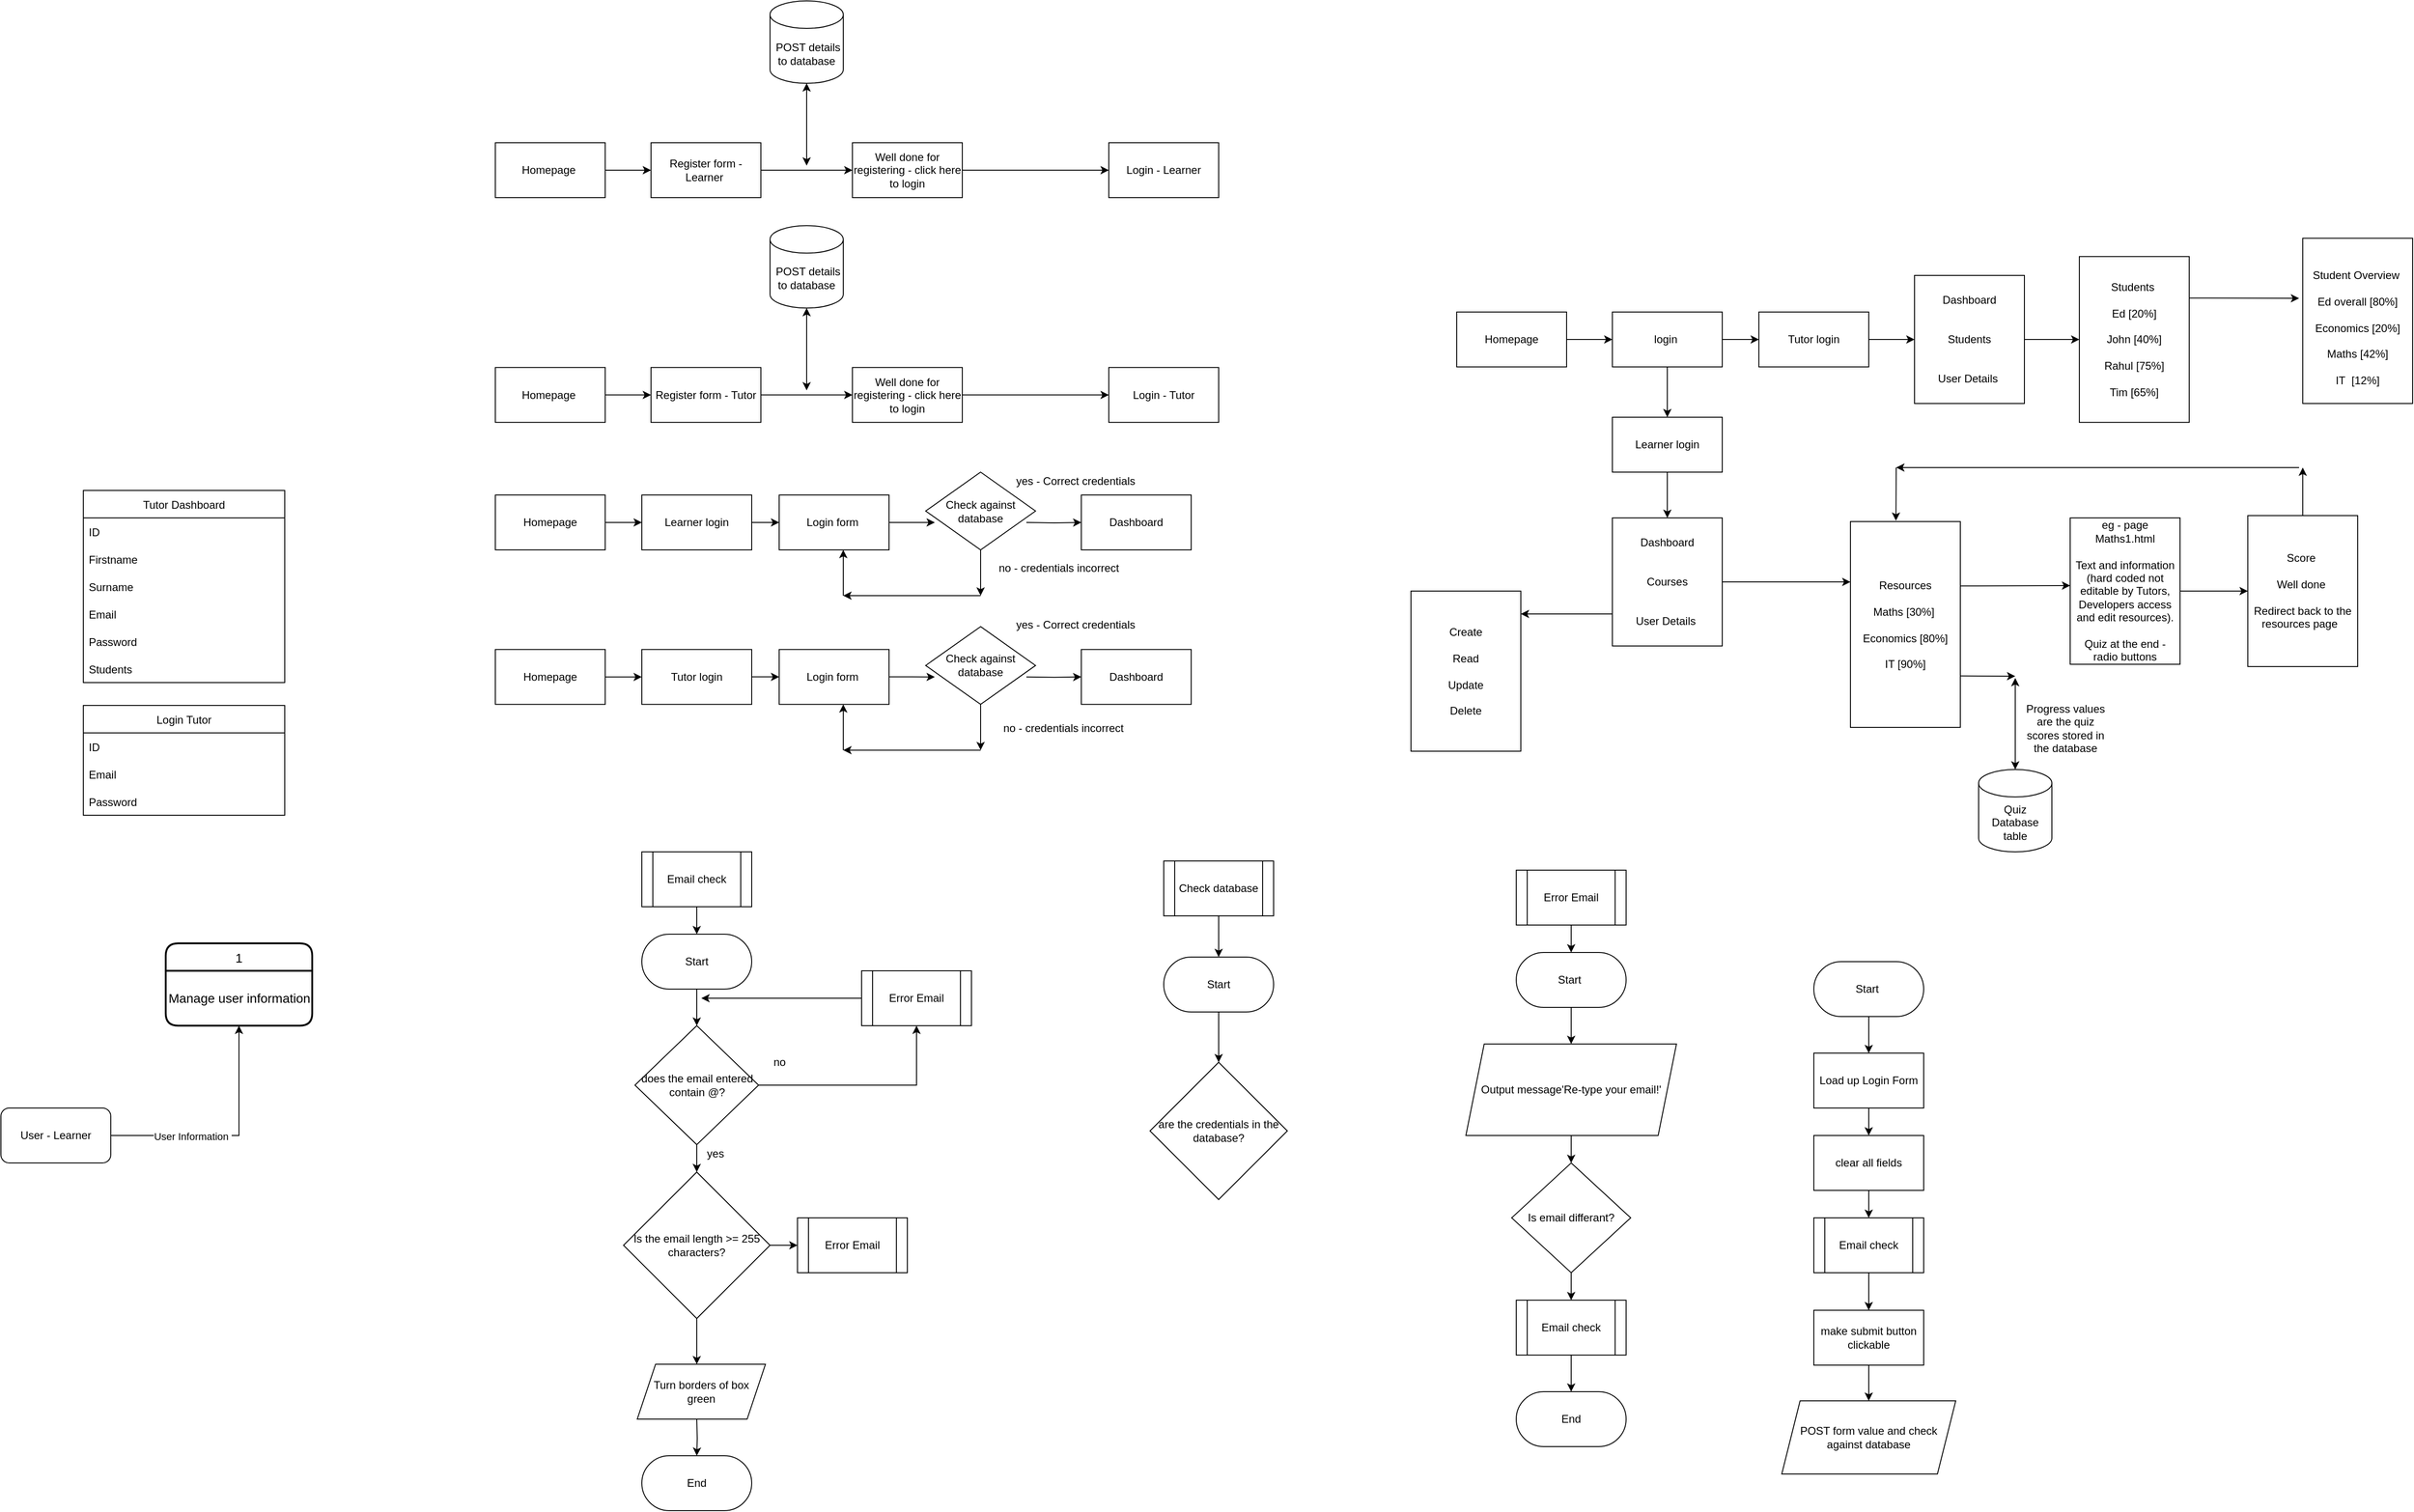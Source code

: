 <mxfile version="16.6.4" type="device"><diagram id="C5RBs43oDa-KdzZeNtuy" name="Page-1"><mxGraphModel dx="2749" dy="1709" grid="1" gridSize="10" guides="1" tooltips="1" connect="1" arrows="1" fold="1" page="1" pageScale="1" pageWidth="1169" pageHeight="827" math="0" shadow="0"><root><mxCell id="WIyWlLk6GJQsqaUBKTNV-0"/><mxCell id="WIyWlLk6GJQsqaUBKTNV-1" parent="WIyWlLk6GJQsqaUBKTNV-0"/><mxCell id="zcesZqk7sd0iMB2f8lA6-4" value="" style="edgeStyle=orthogonalEdgeStyle;rounded=0;orthogonalLoop=1;jettySize=auto;html=1;" parent="WIyWlLk6GJQsqaUBKTNV-1" source="zcesZqk7sd0iMB2f8lA6-0" target="zcesZqk7sd0iMB2f8lA6-1" edge="1"><mxGeometry relative="1" as="geometry"/></mxCell><mxCell id="zcesZqk7sd0iMB2f8lA6-0" value="Homepage&amp;nbsp;" style="rounded=0;whiteSpace=wrap;html=1;" parent="WIyWlLk6GJQsqaUBKTNV-1" vertex="1"><mxGeometry x="-280" y="-95" width="120" height="60" as="geometry"/></mxCell><mxCell id="zcesZqk7sd0iMB2f8lA6-58" value="" style="edgeStyle=orthogonalEdgeStyle;rounded=0;orthogonalLoop=1;jettySize=auto;html=1;" parent="WIyWlLk6GJQsqaUBKTNV-1" source="zcesZqk7sd0iMB2f8lA6-1" target="zcesZqk7sd0iMB2f8lA6-6" edge="1"><mxGeometry relative="1" as="geometry"/></mxCell><mxCell id="zcesZqk7sd0iMB2f8lA6-1" value="Register form - Learner&amp;nbsp;" style="rounded=0;whiteSpace=wrap;html=1;" parent="WIyWlLk6GJQsqaUBKTNV-1" vertex="1"><mxGeometry x="-110" y="-95" width="120" height="60" as="geometry"/></mxCell><mxCell id="zcesZqk7sd0iMB2f8lA6-3" value="&amp;nbsp;POST details to database" style="shape=cylinder3;whiteSpace=wrap;html=1;boundedLbl=1;backgroundOutline=1;size=15;" parent="WIyWlLk6GJQsqaUBKTNV-1" vertex="1"><mxGeometry x="20" y="-250" width="80" height="90" as="geometry"/></mxCell><mxCell id="zcesZqk7sd0iMB2f8lA6-9" value="" style="edgeStyle=orthogonalEdgeStyle;rounded=0;orthogonalLoop=1;jettySize=auto;html=1;" parent="WIyWlLk6GJQsqaUBKTNV-1" source="zcesZqk7sd0iMB2f8lA6-6" target="zcesZqk7sd0iMB2f8lA6-8" edge="1"><mxGeometry relative="1" as="geometry"/></mxCell><mxCell id="zcesZqk7sd0iMB2f8lA6-6" value="Well done for registering - click here to login" style="rounded=0;whiteSpace=wrap;html=1;" parent="WIyWlLk6GJQsqaUBKTNV-1" vertex="1"><mxGeometry x="110" y="-95" width="120" height="60" as="geometry"/></mxCell><mxCell id="zcesZqk7sd0iMB2f8lA6-8" value="Login - Learner" style="rounded=0;whiteSpace=wrap;html=1;" parent="WIyWlLk6GJQsqaUBKTNV-1" vertex="1"><mxGeometry x="390" y="-95" width="120" height="60" as="geometry"/></mxCell><mxCell id="zcesZqk7sd0iMB2f8lA6-16" value="" style="edgeStyle=orthogonalEdgeStyle;rounded=0;orthogonalLoop=1;jettySize=auto;html=1;" parent="WIyWlLk6GJQsqaUBKTNV-1" source="zcesZqk7sd0iMB2f8lA6-10" edge="1"><mxGeometry relative="1" as="geometry"><mxPoint x="200" y="320" as="targetPoint"/></mxGeometry></mxCell><mxCell id="zcesZqk7sd0iMB2f8lA6-10" value="Login form&amp;nbsp;" style="rounded=0;whiteSpace=wrap;html=1;" parent="WIyWlLk6GJQsqaUBKTNV-1" vertex="1"><mxGeometry x="30" y="290" width="120" height="60" as="geometry"/></mxCell><mxCell id="zcesZqk7sd0iMB2f8lA6-19" value="" style="edgeStyle=orthogonalEdgeStyle;rounded=0;orthogonalLoop=1;jettySize=auto;html=1;" parent="WIyWlLk6GJQsqaUBKTNV-1" source="zcesZqk7sd0iMB2f8lA6-11" target="zcesZqk7sd0iMB2f8lA6-18" edge="1"><mxGeometry relative="1" as="geometry"/></mxCell><mxCell id="zcesZqk7sd0iMB2f8lA6-11" value="Homepage" style="rounded=0;whiteSpace=wrap;html=1;" parent="WIyWlLk6GJQsqaUBKTNV-1" vertex="1"><mxGeometry x="-280" y="290" width="120" height="60" as="geometry"/></mxCell><mxCell id="zcesZqk7sd0iMB2f8lA6-21" value="" style="edgeStyle=orthogonalEdgeStyle;rounded=0;orthogonalLoop=1;jettySize=auto;html=1;" parent="WIyWlLk6GJQsqaUBKTNV-1" target="zcesZqk7sd0iMB2f8lA6-17" edge="1"><mxGeometry relative="1" as="geometry"><mxPoint x="300" y="320" as="sourcePoint"/></mxGeometry></mxCell><mxCell id="zcesZqk7sd0iMB2f8lA6-22" style="edgeStyle=orthogonalEdgeStyle;rounded=0;orthogonalLoop=1;jettySize=auto;html=1;" parent="WIyWlLk6GJQsqaUBKTNV-1" edge="1"><mxGeometry relative="1" as="geometry"><mxPoint x="250" y="400" as="targetPoint"/><mxPoint x="250" y="350" as="sourcePoint"/></mxGeometry></mxCell><mxCell id="zcesZqk7sd0iMB2f8lA6-17" value="Dashboard" style="rounded=0;whiteSpace=wrap;html=1;" parent="WIyWlLk6GJQsqaUBKTNV-1" vertex="1"><mxGeometry x="360" y="290" width="120" height="60" as="geometry"/></mxCell><mxCell id="zcesZqk7sd0iMB2f8lA6-20" value="" style="edgeStyle=orthogonalEdgeStyle;rounded=0;orthogonalLoop=1;jettySize=auto;html=1;" parent="WIyWlLk6GJQsqaUBKTNV-1" source="zcesZqk7sd0iMB2f8lA6-18" target="zcesZqk7sd0iMB2f8lA6-10" edge="1"><mxGeometry relative="1" as="geometry"/></mxCell><mxCell id="zcesZqk7sd0iMB2f8lA6-18" value="Learner login" style="rounded=0;whiteSpace=wrap;html=1;" parent="WIyWlLk6GJQsqaUBKTNV-1" vertex="1"><mxGeometry x="-120" y="290" width="120" height="60" as="geometry"/></mxCell><mxCell id="zcesZqk7sd0iMB2f8lA6-23" value="" style="endArrow=classic;html=1;rounded=0;" parent="WIyWlLk6GJQsqaUBKTNV-1" edge="1"><mxGeometry width="50" height="50" relative="1" as="geometry"><mxPoint x="250" y="400" as="sourcePoint"/><mxPoint x="100" y="400" as="targetPoint"/></mxGeometry></mxCell><mxCell id="zcesZqk7sd0iMB2f8lA6-24" value="" style="endArrow=classic;html=1;rounded=0;" parent="WIyWlLk6GJQsqaUBKTNV-1" edge="1"><mxGeometry width="50" height="50" relative="1" as="geometry"><mxPoint x="100" y="400" as="sourcePoint"/><mxPoint x="100" y="350" as="targetPoint"/></mxGeometry></mxCell><mxCell id="zcesZqk7sd0iMB2f8lA6-26" value="" style="edgeStyle=orthogonalEdgeStyle;rounded=0;orthogonalLoop=1;jettySize=auto;html=1;" parent="WIyWlLk6GJQsqaUBKTNV-1" source="zcesZqk7sd0iMB2f8lA6-27" edge="1"><mxGeometry relative="1" as="geometry"><mxPoint x="200" y="488.82" as="targetPoint"/></mxGeometry></mxCell><mxCell id="zcesZqk7sd0iMB2f8lA6-27" value="Login form&amp;nbsp;" style="rounded=0;whiteSpace=wrap;html=1;" parent="WIyWlLk6GJQsqaUBKTNV-1" vertex="1"><mxGeometry x="30" y="458.82" width="120" height="60" as="geometry"/></mxCell><mxCell id="zcesZqk7sd0iMB2f8lA6-28" value="" style="edgeStyle=orthogonalEdgeStyle;rounded=0;orthogonalLoop=1;jettySize=auto;html=1;" parent="WIyWlLk6GJQsqaUBKTNV-1" source="zcesZqk7sd0iMB2f8lA6-29" target="zcesZqk7sd0iMB2f8lA6-35" edge="1"><mxGeometry relative="1" as="geometry"/></mxCell><mxCell id="zcesZqk7sd0iMB2f8lA6-29" value="Homepage" style="rounded=0;whiteSpace=wrap;html=1;" parent="WIyWlLk6GJQsqaUBKTNV-1" vertex="1"><mxGeometry x="-280" y="458.82" width="120" height="60" as="geometry"/></mxCell><mxCell id="zcesZqk7sd0iMB2f8lA6-30" value="" style="edgeStyle=orthogonalEdgeStyle;rounded=0;orthogonalLoop=1;jettySize=auto;html=1;" parent="WIyWlLk6GJQsqaUBKTNV-1" target="zcesZqk7sd0iMB2f8lA6-33" edge="1"><mxGeometry relative="1" as="geometry"><mxPoint x="300" y="488.82" as="sourcePoint"/></mxGeometry></mxCell><mxCell id="zcesZqk7sd0iMB2f8lA6-31" style="edgeStyle=orthogonalEdgeStyle;rounded=0;orthogonalLoop=1;jettySize=auto;html=1;" parent="WIyWlLk6GJQsqaUBKTNV-1" edge="1"><mxGeometry relative="1" as="geometry"><mxPoint x="250" y="568.82" as="targetPoint"/><mxPoint x="250" y="518.82" as="sourcePoint"/></mxGeometry></mxCell><mxCell id="zcesZqk7sd0iMB2f8lA6-33" value="Dashboard" style="rounded=0;whiteSpace=wrap;html=1;" parent="WIyWlLk6GJQsqaUBKTNV-1" vertex="1"><mxGeometry x="360" y="458.82" width="120" height="60" as="geometry"/></mxCell><mxCell id="zcesZqk7sd0iMB2f8lA6-34" value="" style="edgeStyle=orthogonalEdgeStyle;rounded=0;orthogonalLoop=1;jettySize=auto;html=1;" parent="WIyWlLk6GJQsqaUBKTNV-1" source="zcesZqk7sd0iMB2f8lA6-35" target="zcesZqk7sd0iMB2f8lA6-27" edge="1"><mxGeometry relative="1" as="geometry"/></mxCell><mxCell id="zcesZqk7sd0iMB2f8lA6-35" value="Tutor login" style="rounded=0;whiteSpace=wrap;html=1;" parent="WIyWlLk6GJQsqaUBKTNV-1" vertex="1"><mxGeometry x="-120" y="458.82" width="120" height="60" as="geometry"/></mxCell><mxCell id="zcesZqk7sd0iMB2f8lA6-36" value="" style="endArrow=classic;html=1;rounded=0;" parent="WIyWlLk6GJQsqaUBKTNV-1" edge="1"><mxGeometry width="50" height="50" relative="1" as="geometry"><mxPoint x="250" y="568.82" as="sourcePoint"/><mxPoint x="100" y="568.82" as="targetPoint"/></mxGeometry></mxCell><mxCell id="zcesZqk7sd0iMB2f8lA6-37" value="" style="endArrow=classic;html=1;rounded=0;" parent="WIyWlLk6GJQsqaUBKTNV-1" edge="1"><mxGeometry width="50" height="50" relative="1" as="geometry"><mxPoint x="100" y="568.82" as="sourcePoint"/><mxPoint x="100" y="518.82" as="targetPoint"/></mxGeometry></mxCell><mxCell id="zcesZqk7sd0iMB2f8lA6-41" value="" style="edgeStyle=orthogonalEdgeStyle;rounded=0;orthogonalLoop=1;jettySize=auto;html=1;" parent="WIyWlLk6GJQsqaUBKTNV-1" source="zcesZqk7sd0iMB2f8lA6-38" target="zcesZqk7sd0iMB2f8lA6-39" edge="1"><mxGeometry relative="1" as="geometry"/></mxCell><mxCell id="zcesZqk7sd0iMB2f8lA6-38" value="Homepage" style="rounded=0;whiteSpace=wrap;html=1;" parent="WIyWlLk6GJQsqaUBKTNV-1" vertex="1"><mxGeometry x="770" y="90" width="120" height="60" as="geometry"/></mxCell><mxCell id="zcesZqk7sd0iMB2f8lA6-42" value="" style="edgeStyle=orthogonalEdgeStyle;rounded=0;orthogonalLoop=1;jettySize=auto;html=1;" parent="WIyWlLk6GJQsqaUBKTNV-1" source="zcesZqk7sd0iMB2f8lA6-39" target="zcesZqk7sd0iMB2f8lA6-40" edge="1"><mxGeometry relative="1" as="geometry"/></mxCell><mxCell id="zcesZqk7sd0iMB2f8lA6-45" value="" style="edgeStyle=orthogonalEdgeStyle;rounded=0;orthogonalLoop=1;jettySize=auto;html=1;" parent="WIyWlLk6GJQsqaUBKTNV-1" source="zcesZqk7sd0iMB2f8lA6-39" target="zcesZqk7sd0iMB2f8lA6-44" edge="1"><mxGeometry relative="1" as="geometry"/></mxCell><mxCell id="zcesZqk7sd0iMB2f8lA6-39" value="login&amp;nbsp;" style="rounded=0;whiteSpace=wrap;html=1;" parent="WIyWlLk6GJQsqaUBKTNV-1" vertex="1"><mxGeometry x="940" y="90" width="120" height="60" as="geometry"/></mxCell><mxCell id="zcesZqk7sd0iMB2f8lA6-82" value="" style="edgeStyle=orthogonalEdgeStyle;rounded=0;orthogonalLoop=1;jettySize=auto;html=1;" parent="WIyWlLk6GJQsqaUBKTNV-1" source="zcesZqk7sd0iMB2f8lA6-40" target="zcesZqk7sd0iMB2f8lA6-81" edge="1"><mxGeometry relative="1" as="geometry"/></mxCell><mxCell id="zcesZqk7sd0iMB2f8lA6-40" value="Tutor login" style="rounded=0;whiteSpace=wrap;html=1;" parent="WIyWlLk6GJQsqaUBKTNV-1" vertex="1"><mxGeometry x="1100" y="90" width="120" height="60" as="geometry"/></mxCell><mxCell id="zcesZqk7sd0iMB2f8lA6-53" value="" style="edgeStyle=orthogonalEdgeStyle;rounded=0;orthogonalLoop=1;jettySize=auto;html=1;" parent="WIyWlLk6GJQsqaUBKTNV-1" source="zcesZqk7sd0iMB2f8lA6-44" target="zcesZqk7sd0iMB2f8lA6-52" edge="1"><mxGeometry relative="1" as="geometry"/></mxCell><mxCell id="zcesZqk7sd0iMB2f8lA6-44" value="Learner login" style="rounded=0;whiteSpace=wrap;html=1;" parent="WIyWlLk6GJQsqaUBKTNV-1" vertex="1"><mxGeometry x="940" y="205" width="120" height="60" as="geometry"/></mxCell><mxCell id="zcesZqk7sd0iMB2f8lA6-54" style="edgeStyle=orthogonalEdgeStyle;rounded=0;orthogonalLoop=1;jettySize=auto;html=1;" parent="WIyWlLk6GJQsqaUBKTNV-1" source="zcesZqk7sd0iMB2f8lA6-52" edge="1"><mxGeometry relative="1" as="geometry"><mxPoint x="1200" y="385" as="targetPoint"/></mxGeometry></mxCell><mxCell id="zcesZqk7sd0iMB2f8lA6-52" value="Dashboard&lt;br&gt;&lt;br&gt;&amp;nbsp;&lt;br&gt;Courses&lt;br&gt;&lt;br&gt;&lt;br&gt;User Details&amp;nbsp;" style="rounded=0;whiteSpace=wrap;html=1;" parent="WIyWlLk6GJQsqaUBKTNV-1" vertex="1"><mxGeometry x="940" y="315" width="120" height="140" as="geometry"/></mxCell><mxCell id="zcesZqk7sd0iMB2f8lA6-55" value="Resources&lt;br&gt;&lt;br&gt;Maths [30%]&amp;nbsp;&lt;br&gt;&lt;br&gt;Economics [80%]&lt;br&gt;&lt;br&gt;IT [90%]" style="rounded=0;whiteSpace=wrap;html=1;" parent="WIyWlLk6GJQsqaUBKTNV-1" vertex="1"><mxGeometry x="1200" y="319" width="120" height="225" as="geometry"/></mxCell><mxCell id="zcesZqk7sd0iMB2f8lA6-61" value="" style="endArrow=classic;startArrow=classic;html=1;rounded=0;entryX=0.5;entryY=1;entryDx=0;entryDy=0;entryPerimeter=0;" parent="WIyWlLk6GJQsqaUBKTNV-1" target="zcesZqk7sd0iMB2f8lA6-3" edge="1"><mxGeometry width="50" height="50" relative="1" as="geometry"><mxPoint x="60" y="-70" as="sourcePoint"/><mxPoint x="-100" y="-330" as="targetPoint"/></mxGeometry></mxCell><mxCell id="zcesZqk7sd0iMB2f8lA6-62" value="" style="endArrow=classic;html=1;rounded=0;exitX=0;exitY=0.75;exitDx=0;exitDy=0;" parent="WIyWlLk6GJQsqaUBKTNV-1" source="zcesZqk7sd0iMB2f8lA6-52" edge="1"><mxGeometry width="50" height="50" relative="1" as="geometry"><mxPoint x="520" y="440" as="sourcePoint"/><mxPoint x="840" y="420" as="targetPoint"/></mxGeometry></mxCell><mxCell id="zcesZqk7sd0iMB2f8lA6-63" value="Create&lt;br&gt;&lt;br&gt;Read&lt;br&gt;&lt;br&gt;Update &lt;br&gt;&lt;br&gt;Delete" style="rounded=0;whiteSpace=wrap;html=1;" parent="WIyWlLk6GJQsqaUBKTNV-1" vertex="1"><mxGeometry x="720" y="395" width="120" height="175" as="geometry"/></mxCell><mxCell id="zcesZqk7sd0iMB2f8lA6-65" value="Check against database" style="rhombus;whiteSpace=wrap;html=1;" parent="WIyWlLk6GJQsqaUBKTNV-1" vertex="1"><mxGeometry x="190" y="265" width="120" height="85" as="geometry"/></mxCell><mxCell id="zcesZqk7sd0iMB2f8lA6-66" value="Check against database" style="rhombus;whiteSpace=wrap;html=1;" parent="WIyWlLk6GJQsqaUBKTNV-1" vertex="1"><mxGeometry x="190" y="433.82" width="120" height="85" as="geometry"/></mxCell><mxCell id="zcesZqk7sd0iMB2f8lA6-68" value="" style="endArrow=classic;html=1;rounded=0;exitX=1.003;exitY=0.313;exitDx=0;exitDy=0;exitPerimeter=0;" parent="WIyWlLk6GJQsqaUBKTNV-1" source="zcesZqk7sd0iMB2f8lA6-55" edge="1"><mxGeometry width="50" height="50" relative="1" as="geometry"><mxPoint x="860" y="340" as="sourcePoint"/><mxPoint x="1440" y="389" as="targetPoint"/></mxGeometry></mxCell><mxCell id="zcesZqk7sd0iMB2f8lA6-77" value="" style="edgeStyle=orthogonalEdgeStyle;rounded=0;orthogonalLoop=1;jettySize=auto;html=1;" parent="WIyWlLk6GJQsqaUBKTNV-1" source="zcesZqk7sd0iMB2f8lA6-69" target="zcesZqk7sd0iMB2f8lA6-71" edge="1"><mxGeometry relative="1" as="geometry"/></mxCell><mxCell id="zcesZqk7sd0iMB2f8lA6-69" value="eg - page Maths1.html&lt;br&gt;&lt;br&gt;Text and information (hard coded not editable by Tutors, Developers access and edit resources).&lt;br&gt;&lt;br&gt;Quiz at the end - radio buttons" style="rounded=0;whiteSpace=wrap;html=1;" parent="WIyWlLk6GJQsqaUBKTNV-1" vertex="1"><mxGeometry x="1440" y="315" width="120" height="160" as="geometry"/></mxCell><mxCell id="zcesZqk7sd0iMB2f8lA6-70" value="Quiz Database table" style="shape=cylinder3;whiteSpace=wrap;html=1;boundedLbl=1;backgroundOutline=1;size=15;" parent="WIyWlLk6GJQsqaUBKTNV-1" vertex="1"><mxGeometry x="1340" y="590" width="80" height="90" as="geometry"/></mxCell><mxCell id="zcesZqk7sd0iMB2f8lA6-78" style="edgeStyle=orthogonalEdgeStyle;rounded=0;orthogonalLoop=1;jettySize=auto;html=1;" parent="WIyWlLk6GJQsqaUBKTNV-1" source="zcesZqk7sd0iMB2f8lA6-71" edge="1"><mxGeometry relative="1" as="geometry"><mxPoint x="1694" y="260" as="targetPoint"/></mxGeometry></mxCell><mxCell id="zcesZqk7sd0iMB2f8lA6-71" value="Score&amp;nbsp;&lt;br&gt;&amp;nbsp;&lt;br&gt;Well done&amp;nbsp;&lt;br&gt;&lt;br&gt;Redirect back to the resources page&amp;nbsp;&amp;nbsp;" style="rounded=0;whiteSpace=wrap;html=1;" parent="WIyWlLk6GJQsqaUBKTNV-1" vertex="1"><mxGeometry x="1634" y="312.5" width="120" height="165" as="geometry"/></mxCell><mxCell id="zcesZqk7sd0iMB2f8lA6-72" value="" style="endArrow=classic;html=1;rounded=0;exitX=1;exitY=0.75;exitDx=0;exitDy=0;" parent="WIyWlLk6GJQsqaUBKTNV-1" source="zcesZqk7sd0iMB2f8lA6-55" edge="1"><mxGeometry width="50" height="50" relative="1" as="geometry"><mxPoint x="1170" y="310" as="sourcePoint"/><mxPoint x="1380" y="488" as="targetPoint"/></mxGeometry></mxCell><mxCell id="zcesZqk7sd0iMB2f8lA6-75" value="" style="endArrow=classic;startArrow=classic;html=1;rounded=0;" parent="WIyWlLk6GJQsqaUBKTNV-1" edge="1"><mxGeometry width="50" height="50" relative="1" as="geometry"><mxPoint x="1380" y="590" as="sourcePoint"/><mxPoint x="1380" y="490" as="targetPoint"/></mxGeometry></mxCell><mxCell id="zcesZqk7sd0iMB2f8lA6-76" value="Progress values are the quiz scores stored in the database" style="text;html=1;strokeColor=none;fillColor=none;align=center;verticalAlign=middle;whiteSpace=wrap;rounded=0;" parent="WIyWlLk6GJQsqaUBKTNV-1" vertex="1"><mxGeometry x="1390" y="475" width="90" height="140" as="geometry"/></mxCell><mxCell id="zcesZqk7sd0iMB2f8lA6-79" value="" style="endArrow=classic;html=1;rounded=0;" parent="WIyWlLk6GJQsqaUBKTNV-1" edge="1"><mxGeometry width="50" height="50" relative="1" as="geometry"><mxPoint x="1690" y="260" as="sourcePoint"/><mxPoint x="1250" y="260" as="targetPoint"/></mxGeometry></mxCell><mxCell id="zcesZqk7sd0iMB2f8lA6-80" value="" style="endArrow=classic;html=1;rounded=0;entryX=0.414;entryY=-0.004;entryDx=0;entryDy=0;entryPerimeter=0;" parent="WIyWlLk6GJQsqaUBKTNV-1" target="zcesZqk7sd0iMB2f8lA6-55" edge="1"><mxGeometry width="50" height="50" relative="1" as="geometry"><mxPoint x="1250" y="260" as="sourcePoint"/><mxPoint x="1220" y="230" as="targetPoint"/></mxGeometry></mxCell><mxCell id="zcesZqk7sd0iMB2f8lA6-86" value="" style="edgeStyle=orthogonalEdgeStyle;rounded=0;orthogonalLoop=1;jettySize=auto;html=1;" parent="WIyWlLk6GJQsqaUBKTNV-1" source="zcesZqk7sd0iMB2f8lA6-81" target="zcesZqk7sd0iMB2f8lA6-83" edge="1"><mxGeometry relative="1" as="geometry"/></mxCell><mxCell id="zcesZqk7sd0iMB2f8lA6-81" value="Dashboard&lt;br&gt;&lt;br&gt;&amp;nbsp;&lt;br&gt;Students&lt;br&gt;&lt;br&gt;&lt;br&gt;User Details&amp;nbsp;" style="rounded=0;whiteSpace=wrap;html=1;" parent="WIyWlLk6GJQsqaUBKTNV-1" vertex="1"><mxGeometry x="1270" y="50" width="120" height="140" as="geometry"/></mxCell><mxCell id="zcesZqk7sd0iMB2f8lA6-83" value="Students&amp;nbsp;&lt;br&gt;&lt;br&gt;Ed [20%]&lt;br&gt;&lt;br&gt;John [40%]&lt;br&gt;&lt;br&gt;Rahul [75%]&lt;br&gt;&lt;br&gt;Tim [65%]" style="rounded=0;whiteSpace=wrap;html=1;" parent="WIyWlLk6GJQsqaUBKTNV-1" vertex="1"><mxGeometry x="1450" y="29.38" width="120" height="181.25" as="geometry"/></mxCell><mxCell id="zcesZqk7sd0iMB2f8lA6-87" value="" style="endArrow=classic;html=1;rounded=0;exitX=1;exitY=0.25;exitDx=0;exitDy=0;" parent="WIyWlLk6GJQsqaUBKTNV-1" source="zcesZqk7sd0iMB2f8lA6-83" edge="1"><mxGeometry width="50" height="50" relative="1" as="geometry"><mxPoint x="1250" y="270" as="sourcePoint"/><mxPoint x="1690" y="75" as="targetPoint"/></mxGeometry></mxCell><mxCell id="zcesZqk7sd0iMB2f8lA6-88" value="&lt;br&gt;Student Overview&amp;nbsp;&lt;br&gt;&lt;br&gt;Ed overall [80%]&lt;br&gt;&lt;br&gt;Economics [20%]&lt;br&gt;&lt;br&gt;Maths [42%]&lt;br&gt;&lt;br&gt;IT&amp;nbsp; [12%]" style="rounded=0;whiteSpace=wrap;html=1;" parent="WIyWlLk6GJQsqaUBKTNV-1" vertex="1"><mxGeometry x="1694" y="9.38" width="120" height="180.62" as="geometry"/></mxCell><mxCell id="zcesZqk7sd0iMB2f8lA6-90" value="no - credentials incorrect" style="text;html=1;align=center;verticalAlign=middle;resizable=0;points=[];autosize=1;strokeColor=none;fillColor=none;" parent="WIyWlLk6GJQsqaUBKTNV-1" vertex="1"><mxGeometry x="260" y="360" width="150" height="20" as="geometry"/></mxCell><mxCell id="zcesZqk7sd0iMB2f8lA6-91" value="no - credentials incorrect" style="text;html=1;align=center;verticalAlign=middle;resizable=0;points=[];autosize=1;strokeColor=none;fillColor=none;" parent="WIyWlLk6GJQsqaUBKTNV-1" vertex="1"><mxGeometry x="265" y="535" width="150" height="20" as="geometry"/></mxCell><mxCell id="zcesZqk7sd0iMB2f8lA6-92" value="yes - Correct credentials&amp;nbsp;" style="text;html=1;align=center;verticalAlign=middle;resizable=0;points=[];autosize=1;strokeColor=none;fillColor=none;" parent="WIyWlLk6GJQsqaUBKTNV-1" vertex="1"><mxGeometry x="280" y="265" width="150" height="20" as="geometry"/></mxCell><mxCell id="zcesZqk7sd0iMB2f8lA6-93" value="yes - Correct credentials&amp;nbsp;" style="text;html=1;align=center;verticalAlign=middle;resizable=0;points=[];autosize=1;strokeColor=none;fillColor=none;" parent="WIyWlLk6GJQsqaUBKTNV-1" vertex="1"><mxGeometry x="280" y="421.5" width="150" height="20" as="geometry"/></mxCell><mxCell id="zcesZqk7sd0iMB2f8lA6-94" value="Login Tutor" style="swimlane;fontStyle=0;childLayout=stackLayout;horizontal=1;startSize=30;horizontalStack=0;resizeParent=1;resizeParentMax=0;resizeLast=0;collapsible=1;marginBottom=0;" parent="WIyWlLk6GJQsqaUBKTNV-1" vertex="1"><mxGeometry x="-730" y="520" width="220" height="120" as="geometry"/></mxCell><mxCell id="zcesZqk7sd0iMB2f8lA6-95" value="ID" style="text;strokeColor=none;fillColor=none;align=left;verticalAlign=middle;spacingLeft=4;spacingRight=4;overflow=hidden;points=[[0,0.5],[1,0.5]];portConstraint=eastwest;rotatable=0;" parent="zcesZqk7sd0iMB2f8lA6-94" vertex="1"><mxGeometry y="30" width="220" height="30" as="geometry"/></mxCell><mxCell id="zcesZqk7sd0iMB2f8lA6-96" value="Email " style="text;strokeColor=none;fillColor=none;align=left;verticalAlign=middle;spacingLeft=4;spacingRight=4;overflow=hidden;points=[[0,0.5],[1,0.5]];portConstraint=eastwest;rotatable=0;" parent="zcesZqk7sd0iMB2f8lA6-94" vertex="1"><mxGeometry y="60" width="220" height="30" as="geometry"/></mxCell><mxCell id="zcesZqk7sd0iMB2f8lA6-97" value="Password" style="text;strokeColor=none;fillColor=none;align=left;verticalAlign=middle;spacingLeft=4;spacingRight=4;overflow=hidden;points=[[0,0.5],[1,0.5]];portConstraint=eastwest;rotatable=0;" parent="zcesZqk7sd0iMB2f8lA6-94" vertex="1"><mxGeometry y="90" width="220" height="30" as="geometry"/></mxCell><mxCell id="zcesZqk7sd0iMB2f8lA6-102" value="Tutor Dashboard" style="swimlane;fontStyle=0;childLayout=stackLayout;horizontal=1;startSize=30;horizontalStack=0;resizeParent=1;resizeParentMax=0;resizeLast=0;collapsible=1;marginBottom=0;" parent="WIyWlLk6GJQsqaUBKTNV-1" vertex="1"><mxGeometry x="-730" y="285" width="220" height="210" as="geometry"/></mxCell><mxCell id="zcesZqk7sd0iMB2f8lA6-103" value="ID" style="text;strokeColor=none;fillColor=none;align=left;verticalAlign=middle;spacingLeft=4;spacingRight=4;overflow=hidden;points=[[0,0.5],[1,0.5]];portConstraint=eastwest;rotatable=0;" parent="zcesZqk7sd0iMB2f8lA6-102" vertex="1"><mxGeometry y="30" width="220" height="30" as="geometry"/></mxCell><mxCell id="zcesZqk7sd0iMB2f8lA6-104" value="Firstname" style="text;strokeColor=none;fillColor=none;align=left;verticalAlign=middle;spacingLeft=4;spacingRight=4;overflow=hidden;points=[[0,0.5],[1,0.5]];portConstraint=eastwest;rotatable=0;" parent="zcesZqk7sd0iMB2f8lA6-102" vertex="1"><mxGeometry y="60" width="220" height="30" as="geometry"/></mxCell><mxCell id="zcesZqk7sd0iMB2f8lA6-105" value="Surname" style="text;strokeColor=none;fillColor=none;align=left;verticalAlign=middle;spacingLeft=4;spacingRight=4;overflow=hidden;points=[[0,0.5],[1,0.5]];portConstraint=eastwest;rotatable=0;" parent="zcesZqk7sd0iMB2f8lA6-102" vertex="1"><mxGeometry y="90" width="220" height="30" as="geometry"/></mxCell><mxCell id="zcesZqk7sd0iMB2f8lA6-106" value="Email" style="text;strokeColor=none;fillColor=none;align=left;verticalAlign=middle;spacingLeft=4;spacingRight=4;overflow=hidden;points=[[0,0.5],[1,0.5]];portConstraint=eastwest;rotatable=0;" parent="zcesZqk7sd0iMB2f8lA6-102" vertex="1"><mxGeometry y="120" width="220" height="30" as="geometry"/></mxCell><mxCell id="zcesZqk7sd0iMB2f8lA6-107" value="Password" style="text;strokeColor=none;fillColor=none;align=left;verticalAlign=middle;spacingLeft=4;spacingRight=4;overflow=hidden;points=[[0,0.5],[1,0.5]];portConstraint=eastwest;rotatable=0;" parent="zcesZqk7sd0iMB2f8lA6-102" vertex="1"><mxGeometry y="150" width="220" height="30" as="geometry"/></mxCell><mxCell id="zcesZqk7sd0iMB2f8lA6-108" value="Students" style="text;strokeColor=none;fillColor=none;align=left;verticalAlign=middle;spacingLeft=4;spacingRight=4;overflow=hidden;points=[[0,0.5],[1,0.5]];portConstraint=eastwest;rotatable=0;" parent="zcesZqk7sd0iMB2f8lA6-102" vertex="1"><mxGeometry y="180" width="220" height="30" as="geometry"/></mxCell><mxCell id="ScHfAtiZ3hBW4hqN77dj-9" value="" style="edgeStyle=orthogonalEdgeStyle;rounded=0;orthogonalLoop=1;jettySize=auto;html=1;" parent="WIyWlLk6GJQsqaUBKTNV-1" source="ScHfAtiZ3hBW4hqN77dj-10" target="ScHfAtiZ3hBW4hqN77dj-12" edge="1"><mxGeometry relative="1" as="geometry"/></mxCell><mxCell id="ScHfAtiZ3hBW4hqN77dj-10" value="Homepage&amp;nbsp;" style="rounded=0;whiteSpace=wrap;html=1;" parent="WIyWlLk6GJQsqaUBKTNV-1" vertex="1"><mxGeometry x="-280" y="150.63" width="120" height="60" as="geometry"/></mxCell><mxCell id="ScHfAtiZ3hBW4hqN77dj-11" value="" style="edgeStyle=orthogonalEdgeStyle;rounded=0;orthogonalLoop=1;jettySize=auto;html=1;" parent="WIyWlLk6GJQsqaUBKTNV-1" source="ScHfAtiZ3hBW4hqN77dj-12" target="ScHfAtiZ3hBW4hqN77dj-15" edge="1"><mxGeometry relative="1" as="geometry"/></mxCell><mxCell id="ScHfAtiZ3hBW4hqN77dj-12" value="Register form - Tutor" style="rounded=0;whiteSpace=wrap;html=1;" parent="WIyWlLk6GJQsqaUBKTNV-1" vertex="1"><mxGeometry x="-110" y="150.63" width="120" height="60" as="geometry"/></mxCell><mxCell id="ScHfAtiZ3hBW4hqN77dj-13" value="&amp;nbsp;POST details to database" style="shape=cylinder3;whiteSpace=wrap;html=1;boundedLbl=1;backgroundOutline=1;size=15;" parent="WIyWlLk6GJQsqaUBKTNV-1" vertex="1"><mxGeometry x="20" y="-4.37" width="80" height="90" as="geometry"/></mxCell><mxCell id="ScHfAtiZ3hBW4hqN77dj-14" value="" style="edgeStyle=orthogonalEdgeStyle;rounded=0;orthogonalLoop=1;jettySize=auto;html=1;" parent="WIyWlLk6GJQsqaUBKTNV-1" source="ScHfAtiZ3hBW4hqN77dj-15" target="ScHfAtiZ3hBW4hqN77dj-16" edge="1"><mxGeometry relative="1" as="geometry"/></mxCell><mxCell id="ScHfAtiZ3hBW4hqN77dj-15" value="Well done for registering - click here to login" style="rounded=0;whiteSpace=wrap;html=1;" parent="WIyWlLk6GJQsqaUBKTNV-1" vertex="1"><mxGeometry x="110" y="150.63" width="120" height="60" as="geometry"/></mxCell><mxCell id="ScHfAtiZ3hBW4hqN77dj-16" value="Login - Tutor" style="rounded=0;whiteSpace=wrap;html=1;" parent="WIyWlLk6GJQsqaUBKTNV-1" vertex="1"><mxGeometry x="390" y="150.63" width="120" height="60" as="geometry"/></mxCell><mxCell id="ScHfAtiZ3hBW4hqN77dj-17" value="" style="endArrow=classic;startArrow=classic;html=1;rounded=0;entryX=0.5;entryY=1;entryDx=0;entryDy=0;entryPerimeter=0;" parent="WIyWlLk6GJQsqaUBKTNV-1" target="ScHfAtiZ3hBW4hqN77dj-13" edge="1"><mxGeometry width="50" height="50" relative="1" as="geometry"><mxPoint x="60" y="175.63" as="sourcePoint"/><mxPoint x="-100" y="-84.37" as="targetPoint"/></mxGeometry></mxCell><mxCell id="ScHfAtiZ3hBW4hqN77dj-21" style="edgeStyle=orthogonalEdgeStyle;rounded=0;orthogonalLoop=1;jettySize=auto;html=1;" parent="WIyWlLk6GJQsqaUBKTNV-1" source="ScHfAtiZ3hBW4hqN77dj-20" target="ScHfAtiZ3hBW4hqN77dj-22" edge="1"><mxGeometry relative="1" as="geometry"><mxPoint x="-550" y="940" as="targetPoint"/><Array as="points"><mxPoint x="-560" y="990"/></Array></mxGeometry></mxCell><mxCell id="ScHfAtiZ3hBW4hqN77dj-28" value="User Information&amp;nbsp;" style="edgeLabel;html=1;align=center;verticalAlign=middle;resizable=0;points=[];" parent="ScHfAtiZ3hBW4hqN77dj-21" vertex="1" connectable="0"><mxGeometry x="-0.315" y="-1" relative="1" as="geometry"><mxPoint as="offset"/></mxGeometry></mxCell><mxCell id="ScHfAtiZ3hBW4hqN77dj-20" value="User - Learner" style="rounded=1;whiteSpace=wrap;html=1;" parent="WIyWlLk6GJQsqaUBKTNV-1" vertex="1"><mxGeometry x="-820" y="960" width="120" height="60" as="geometry"/></mxCell><mxCell id="ScHfAtiZ3hBW4hqN77dj-22" value="1" style="swimlane;childLayout=stackLayout;horizontal=1;startSize=30;horizontalStack=0;rounded=1;fontSize=14;fontStyle=0;strokeWidth=2;resizeParent=0;resizeLast=1;shadow=0;dashed=0;align=center;" parent="WIyWlLk6GJQsqaUBKTNV-1" vertex="1"><mxGeometry x="-640" y="780" width="160" height="90" as="geometry"/></mxCell><mxCell id="ScHfAtiZ3hBW4hqN77dj-24" value="&lt;span style=&quot;font-size: 14px&quot;&gt;Manage user information&lt;/span&gt;" style="text;html=1;align=center;verticalAlign=middle;resizable=0;points=[];autosize=1;strokeColor=none;fillColor=none;" parent="ScHfAtiZ3hBW4hqN77dj-22" vertex="1"><mxGeometry y="30" width="160" height="60" as="geometry"/></mxCell><mxCell id="kxhJDKgxwPPRC5J7cjdP-4" value="" style="edgeStyle=orthogonalEdgeStyle;rounded=0;orthogonalLoop=1;jettySize=auto;html=1;" edge="1" parent="WIyWlLk6GJQsqaUBKTNV-1" source="5YoFUptZCqYvN6vlkGSM-0" target="kxhJDKgxwPPRC5J7cjdP-2"><mxGeometry relative="1" as="geometry"/></mxCell><mxCell id="5YoFUptZCqYvN6vlkGSM-0" value="Load up Login Form" style="rounded=0;whiteSpace=wrap;html=1;" parent="WIyWlLk6GJQsqaUBKTNV-1" vertex="1"><mxGeometry x="1160" y="900" width="120" height="60" as="geometry"/></mxCell><mxCell id="kxhJDKgxwPPRC5J7cjdP-1" value="" style="edgeStyle=orthogonalEdgeStyle;rounded=0;orthogonalLoop=1;jettySize=auto;html=1;" edge="1" parent="WIyWlLk6GJQsqaUBKTNV-1" source="kxhJDKgxwPPRC5J7cjdP-0" target="5YoFUptZCqYvN6vlkGSM-0"><mxGeometry relative="1" as="geometry"/></mxCell><mxCell id="kxhJDKgxwPPRC5J7cjdP-0" value="Start&amp;nbsp;" style="rounded=1;whiteSpace=wrap;html=1;arcSize=50;" vertex="1" parent="WIyWlLk6GJQsqaUBKTNV-1"><mxGeometry x="1160" y="800" width="120" height="60" as="geometry"/></mxCell><mxCell id="kxhJDKgxwPPRC5J7cjdP-6" value="" style="edgeStyle=orthogonalEdgeStyle;rounded=0;orthogonalLoop=1;jettySize=auto;html=1;" edge="1" parent="WIyWlLk6GJQsqaUBKTNV-1" source="kxhJDKgxwPPRC5J7cjdP-2"><mxGeometry relative="1" as="geometry"><mxPoint x="1220" y="1080.0" as="targetPoint"/></mxGeometry></mxCell><mxCell id="kxhJDKgxwPPRC5J7cjdP-2" value="clear all fields" style="rounded=0;whiteSpace=wrap;html=1;" vertex="1" parent="WIyWlLk6GJQsqaUBKTNV-1"><mxGeometry x="1160" y="990" width="120" height="60" as="geometry"/></mxCell><mxCell id="kxhJDKgxwPPRC5J7cjdP-53" value="" style="edgeStyle=orthogonalEdgeStyle;rounded=0;orthogonalLoop=1;jettySize=auto;html=1;" edge="1" parent="WIyWlLk6GJQsqaUBKTNV-1" source="kxhJDKgxwPPRC5J7cjdP-10" target="kxhJDKgxwPPRC5J7cjdP-52"><mxGeometry relative="1" as="geometry"/></mxCell><mxCell id="kxhJDKgxwPPRC5J7cjdP-10" value="make submit button clickable" style="rounded=0;whiteSpace=wrap;html=1;" vertex="1" parent="WIyWlLk6GJQsqaUBKTNV-1"><mxGeometry x="1160" y="1181" width="120" height="60" as="geometry"/></mxCell><mxCell id="kxhJDKgxwPPRC5J7cjdP-16" value="" style="edgeStyle=orthogonalEdgeStyle;rounded=0;orthogonalLoop=1;jettySize=auto;html=1;" edge="1" parent="WIyWlLk6GJQsqaUBKTNV-1" source="kxhJDKgxwPPRC5J7cjdP-13" target="kxhJDKgxwPPRC5J7cjdP-15"><mxGeometry relative="1" as="geometry"/></mxCell><mxCell id="kxhJDKgxwPPRC5J7cjdP-13" value="Email check" style="shape=process;whiteSpace=wrap;html=1;backgroundOutline=1;" vertex="1" parent="WIyWlLk6GJQsqaUBKTNV-1"><mxGeometry x="-120" y="680" width="120" height="60" as="geometry"/></mxCell><mxCell id="kxhJDKgxwPPRC5J7cjdP-22" value="" style="edgeStyle=orthogonalEdgeStyle;rounded=0;orthogonalLoop=1;jettySize=auto;html=1;" edge="1" parent="WIyWlLk6GJQsqaUBKTNV-1" source="kxhJDKgxwPPRC5J7cjdP-14" target="kxhJDKgxwPPRC5J7cjdP-21"><mxGeometry relative="1" as="geometry"/></mxCell><mxCell id="kxhJDKgxwPPRC5J7cjdP-47" style="edgeStyle=orthogonalEdgeStyle;rounded=0;orthogonalLoop=1;jettySize=auto;html=1;entryX=0.5;entryY=1;entryDx=0;entryDy=0;" edge="1" parent="WIyWlLk6GJQsqaUBKTNV-1" source="kxhJDKgxwPPRC5J7cjdP-14" target="kxhJDKgxwPPRC5J7cjdP-45"><mxGeometry relative="1" as="geometry"/></mxCell><mxCell id="kxhJDKgxwPPRC5J7cjdP-14" value="does the email entered contain @?" style="rhombus;whiteSpace=wrap;html=1;" vertex="1" parent="WIyWlLk6GJQsqaUBKTNV-1"><mxGeometry x="-127.5" y="870" width="135" height="130" as="geometry"/></mxCell><mxCell id="kxhJDKgxwPPRC5J7cjdP-17" value="" style="edgeStyle=orthogonalEdgeStyle;rounded=0;orthogonalLoop=1;jettySize=auto;html=1;" edge="1" parent="WIyWlLk6GJQsqaUBKTNV-1" source="kxhJDKgxwPPRC5J7cjdP-15" target="kxhJDKgxwPPRC5J7cjdP-14"><mxGeometry relative="1" as="geometry"/></mxCell><mxCell id="kxhJDKgxwPPRC5J7cjdP-15" value="Start" style="rounded=1;whiteSpace=wrap;html=1;arcSize=50;" vertex="1" parent="WIyWlLk6GJQsqaUBKTNV-1"><mxGeometry x="-120" y="770" width="120" height="60" as="geometry"/></mxCell><mxCell id="kxhJDKgxwPPRC5J7cjdP-24" value="" style="edgeStyle=orthogonalEdgeStyle;rounded=0;orthogonalLoop=1;jettySize=auto;html=1;" edge="1" parent="WIyWlLk6GJQsqaUBKTNV-1" source="kxhJDKgxwPPRC5J7cjdP-21"><mxGeometry relative="1" as="geometry"><mxPoint x="-60" y="1240" as="targetPoint"/></mxGeometry></mxCell><mxCell id="kxhJDKgxwPPRC5J7cjdP-30" value="" style="edgeStyle=orthogonalEdgeStyle;rounded=0;orthogonalLoop=1;jettySize=auto;html=1;" edge="1" parent="WIyWlLk6GJQsqaUBKTNV-1" source="kxhJDKgxwPPRC5J7cjdP-21" target="kxhJDKgxwPPRC5J7cjdP-29"><mxGeometry relative="1" as="geometry"/></mxCell><mxCell id="kxhJDKgxwPPRC5J7cjdP-21" value="Is the email length &amp;gt;= 255 characters?" style="rhombus;whiteSpace=wrap;html=1;" vertex="1" parent="WIyWlLk6GJQsqaUBKTNV-1"><mxGeometry x="-140" y="1030" width="160" height="160" as="geometry"/></mxCell><mxCell id="kxhJDKgxwPPRC5J7cjdP-26" value="" style="edgeStyle=orthogonalEdgeStyle;rounded=0;orthogonalLoop=1;jettySize=auto;html=1;" edge="1" parent="WIyWlLk6GJQsqaUBKTNV-1" target="kxhJDKgxwPPRC5J7cjdP-25"><mxGeometry relative="1" as="geometry"><mxPoint x="-60" y="1300" as="sourcePoint"/></mxGeometry></mxCell><mxCell id="kxhJDKgxwPPRC5J7cjdP-25" value="End" style="rounded=1;whiteSpace=wrap;html=1;arcSize=50;" vertex="1" parent="WIyWlLk6GJQsqaUBKTNV-1"><mxGeometry x="-120" y="1340" width="120" height="60" as="geometry"/></mxCell><mxCell id="kxhJDKgxwPPRC5J7cjdP-27" value="no" style="text;html=1;align=center;verticalAlign=middle;resizable=0;points=[];autosize=1;strokeColor=none;fillColor=none;" vertex="1" parent="WIyWlLk6GJQsqaUBKTNV-1"><mxGeometry x="15" y="900" width="30" height="20" as="geometry"/></mxCell><mxCell id="kxhJDKgxwPPRC5J7cjdP-28" value="yes" style="text;html=1;align=center;verticalAlign=middle;resizable=0;points=[];autosize=1;strokeColor=none;fillColor=none;" vertex="1" parent="WIyWlLk6GJQsqaUBKTNV-1"><mxGeometry x="-55" y="1000" width="30" height="20" as="geometry"/></mxCell><mxCell id="kxhJDKgxwPPRC5J7cjdP-29" value="Error Email" style="shape=process;whiteSpace=wrap;html=1;backgroundOutline=1;" vertex="1" parent="WIyWlLk6GJQsqaUBKTNV-1"><mxGeometry x="50" y="1080" width="120" height="60" as="geometry"/></mxCell><mxCell id="kxhJDKgxwPPRC5J7cjdP-37" value="" style="edgeStyle=orthogonalEdgeStyle;rounded=0;orthogonalLoop=1;jettySize=auto;html=1;" edge="1" parent="WIyWlLk6GJQsqaUBKTNV-1" source="kxhJDKgxwPPRC5J7cjdP-31" target="kxhJDKgxwPPRC5J7cjdP-36"><mxGeometry relative="1" as="geometry"/></mxCell><mxCell id="kxhJDKgxwPPRC5J7cjdP-31" value="Error Email" style="shape=process;whiteSpace=wrap;html=1;backgroundOutline=1;" vertex="1" parent="WIyWlLk6GJQsqaUBKTNV-1"><mxGeometry x="835" y="700" width="120" height="60" as="geometry"/></mxCell><mxCell id="kxhJDKgxwPPRC5J7cjdP-32" value="Turn borders of box green" style="shape=parallelogram;perimeter=parallelogramPerimeter;whiteSpace=wrap;html=1;fixedSize=1;" vertex="1" parent="WIyWlLk6GJQsqaUBKTNV-1"><mxGeometry x="-125" y="1240" width="140" height="60" as="geometry"/></mxCell><mxCell id="kxhJDKgxwPPRC5J7cjdP-51" value="" style="edgeStyle=orthogonalEdgeStyle;rounded=0;orthogonalLoop=1;jettySize=auto;html=1;" edge="1" parent="WIyWlLk6GJQsqaUBKTNV-1" source="kxhJDKgxwPPRC5J7cjdP-34" target="kxhJDKgxwPPRC5J7cjdP-10"><mxGeometry relative="1" as="geometry"/></mxCell><mxCell id="kxhJDKgxwPPRC5J7cjdP-34" value="Email check" style="shape=process;whiteSpace=wrap;html=1;backgroundOutline=1;" vertex="1" parent="WIyWlLk6GJQsqaUBKTNV-1"><mxGeometry x="1160" y="1080" width="120" height="60" as="geometry"/></mxCell><mxCell id="kxhJDKgxwPPRC5J7cjdP-40" value="" style="edgeStyle=orthogonalEdgeStyle;rounded=0;orthogonalLoop=1;jettySize=auto;html=1;" edge="1" parent="WIyWlLk6GJQsqaUBKTNV-1" source="kxhJDKgxwPPRC5J7cjdP-35" target="kxhJDKgxwPPRC5J7cjdP-39"><mxGeometry relative="1" as="geometry"/></mxCell><mxCell id="kxhJDKgxwPPRC5J7cjdP-35" value="Output message'Re-type your email!'" style="shape=parallelogram;perimeter=parallelogramPerimeter;whiteSpace=wrap;html=1;fixedSize=1;" vertex="1" parent="WIyWlLk6GJQsqaUBKTNV-1"><mxGeometry x="780" y="890" width="230" height="100" as="geometry"/></mxCell><mxCell id="kxhJDKgxwPPRC5J7cjdP-38" value="" style="edgeStyle=orthogonalEdgeStyle;rounded=0;orthogonalLoop=1;jettySize=auto;html=1;" edge="1" parent="WIyWlLk6GJQsqaUBKTNV-1" source="kxhJDKgxwPPRC5J7cjdP-36" target="kxhJDKgxwPPRC5J7cjdP-35"><mxGeometry relative="1" as="geometry"/></mxCell><mxCell id="kxhJDKgxwPPRC5J7cjdP-36" value="Start&amp;nbsp;" style="rounded=1;whiteSpace=wrap;html=1;arcSize=50;" vertex="1" parent="WIyWlLk6GJQsqaUBKTNV-1"><mxGeometry x="835" y="790" width="120" height="60" as="geometry"/></mxCell><mxCell id="kxhJDKgxwPPRC5J7cjdP-42" value="" style="edgeStyle=orthogonalEdgeStyle;rounded=0;orthogonalLoop=1;jettySize=auto;html=1;" edge="1" parent="WIyWlLk6GJQsqaUBKTNV-1" source="kxhJDKgxwPPRC5J7cjdP-39" target="kxhJDKgxwPPRC5J7cjdP-41"><mxGeometry relative="1" as="geometry"/></mxCell><mxCell id="kxhJDKgxwPPRC5J7cjdP-39" value="Is email differant?" style="rhombus;whiteSpace=wrap;html=1;" vertex="1" parent="WIyWlLk6GJQsqaUBKTNV-1"><mxGeometry x="830" y="1020" width="130" height="120" as="geometry"/></mxCell><mxCell id="kxhJDKgxwPPRC5J7cjdP-44" value="" style="edgeStyle=orthogonalEdgeStyle;rounded=0;orthogonalLoop=1;jettySize=auto;html=1;" edge="1" parent="WIyWlLk6GJQsqaUBKTNV-1" source="kxhJDKgxwPPRC5J7cjdP-41" target="kxhJDKgxwPPRC5J7cjdP-43"><mxGeometry relative="1" as="geometry"/></mxCell><mxCell id="kxhJDKgxwPPRC5J7cjdP-41" value="Email check" style="shape=process;whiteSpace=wrap;html=1;backgroundOutline=1;" vertex="1" parent="WIyWlLk6GJQsqaUBKTNV-1"><mxGeometry x="835" y="1170" width="120" height="60" as="geometry"/></mxCell><mxCell id="kxhJDKgxwPPRC5J7cjdP-43" value="End" style="rounded=1;whiteSpace=wrap;html=1;arcSize=50;" vertex="1" parent="WIyWlLk6GJQsqaUBKTNV-1"><mxGeometry x="835" y="1270" width="120" height="60" as="geometry"/></mxCell><mxCell id="kxhJDKgxwPPRC5J7cjdP-48" style="edgeStyle=orthogonalEdgeStyle;rounded=0;orthogonalLoop=1;jettySize=auto;html=1;" edge="1" parent="WIyWlLk6GJQsqaUBKTNV-1" source="kxhJDKgxwPPRC5J7cjdP-45"><mxGeometry relative="1" as="geometry"><mxPoint x="-55" y="840" as="targetPoint"/></mxGeometry></mxCell><mxCell id="kxhJDKgxwPPRC5J7cjdP-45" value="Error Email" style="shape=process;whiteSpace=wrap;html=1;backgroundOutline=1;" vertex="1" parent="WIyWlLk6GJQsqaUBKTNV-1"><mxGeometry x="120" y="810" width="120" height="60" as="geometry"/></mxCell><mxCell id="kxhJDKgxwPPRC5J7cjdP-52" value="POST form value and check against database" style="shape=parallelogram;perimeter=parallelogramPerimeter;whiteSpace=wrap;html=1;fixedSize=1;" vertex="1" parent="WIyWlLk6GJQsqaUBKTNV-1"><mxGeometry x="1125" y="1280" width="190" height="80" as="geometry"/></mxCell><mxCell id="kxhJDKgxwPPRC5J7cjdP-55" value="are the credentials in the database?" style="rhombus;whiteSpace=wrap;html=1;" vertex="1" parent="WIyWlLk6GJQsqaUBKTNV-1"><mxGeometry x="435" y="910" width="150" height="150" as="geometry"/></mxCell><mxCell id="kxhJDKgxwPPRC5J7cjdP-60" value="" style="edgeStyle=orthogonalEdgeStyle;rounded=0;orthogonalLoop=1;jettySize=auto;html=1;" edge="1" parent="WIyWlLk6GJQsqaUBKTNV-1" source="kxhJDKgxwPPRC5J7cjdP-58" target="kxhJDKgxwPPRC5J7cjdP-59"><mxGeometry relative="1" as="geometry"/></mxCell><mxCell id="kxhJDKgxwPPRC5J7cjdP-58" value="Check database" style="shape=process;whiteSpace=wrap;html=1;backgroundOutline=1;" vertex="1" parent="WIyWlLk6GJQsqaUBKTNV-1"><mxGeometry x="450" y="690" width="120" height="60" as="geometry"/></mxCell><mxCell id="kxhJDKgxwPPRC5J7cjdP-61" value="" style="edgeStyle=orthogonalEdgeStyle;rounded=0;orthogonalLoop=1;jettySize=auto;html=1;" edge="1" parent="WIyWlLk6GJQsqaUBKTNV-1" source="kxhJDKgxwPPRC5J7cjdP-59" target="kxhJDKgxwPPRC5J7cjdP-55"><mxGeometry relative="1" as="geometry"/></mxCell><mxCell id="kxhJDKgxwPPRC5J7cjdP-59" value="Start" style="rounded=1;whiteSpace=wrap;html=1;arcSize=50;" vertex="1" parent="WIyWlLk6GJQsqaUBKTNV-1"><mxGeometry x="450" y="795" width="120" height="60" as="geometry"/></mxCell></root></mxGraphModel></diagram></mxfile>